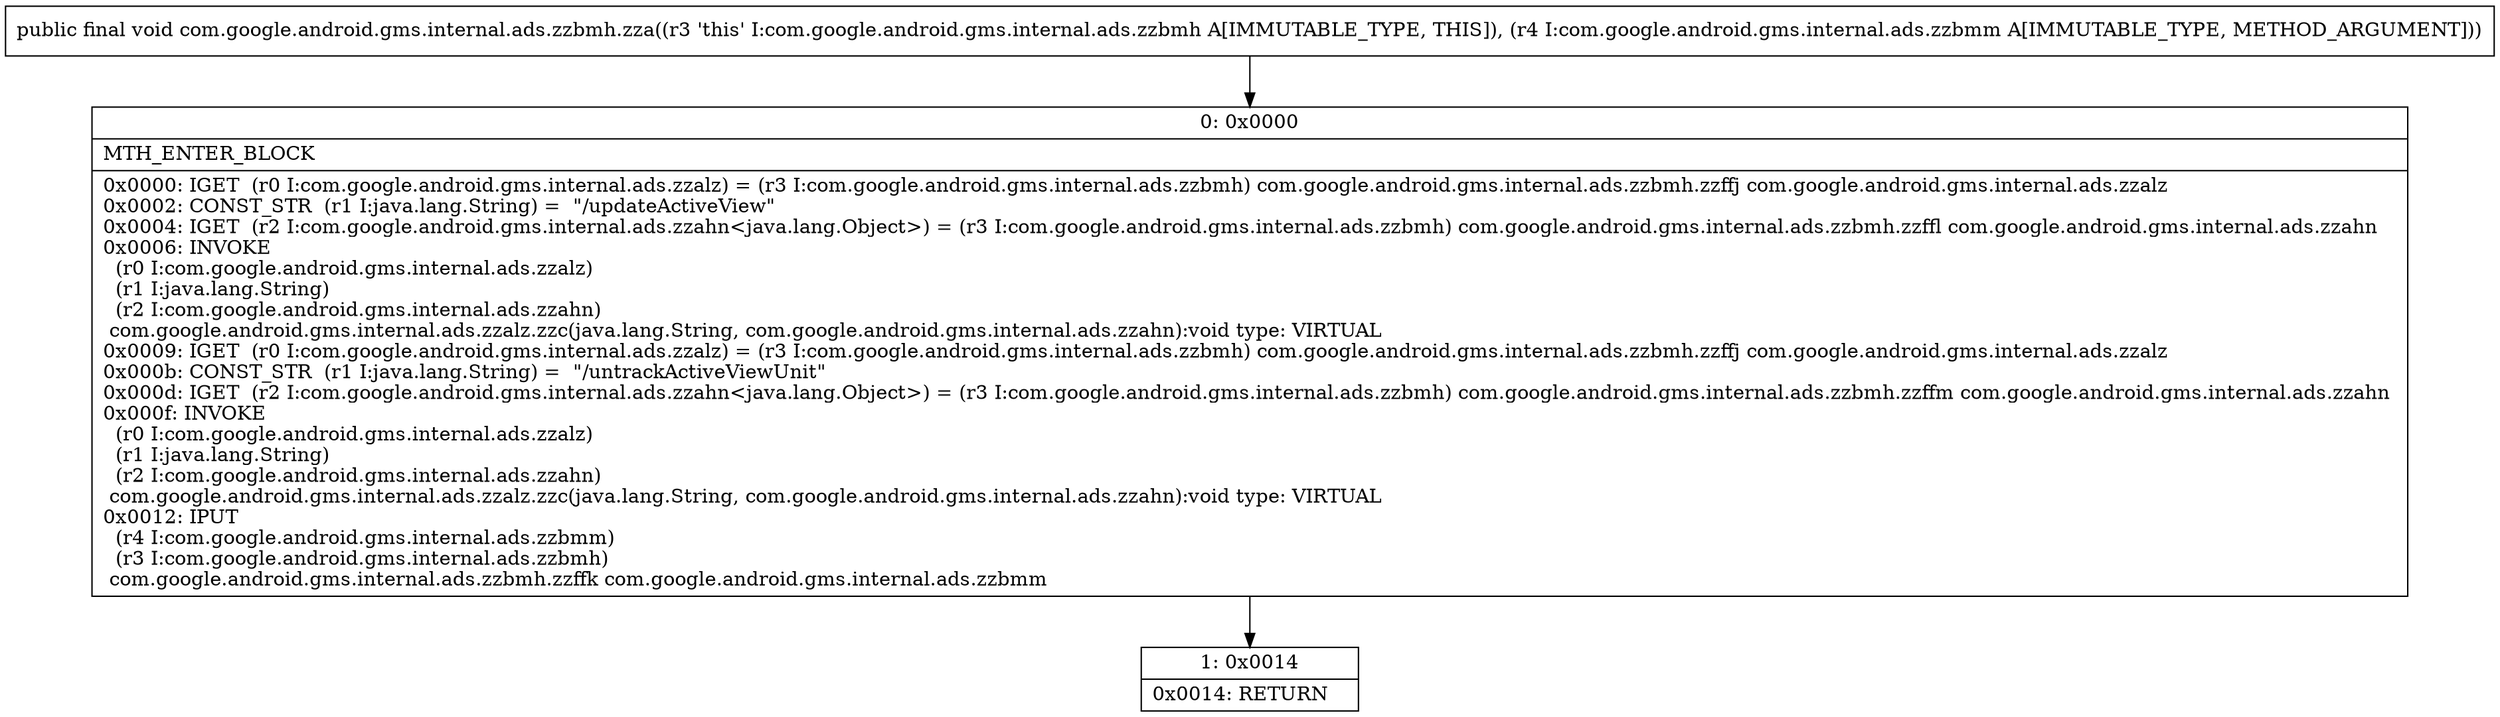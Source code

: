 digraph "CFG forcom.google.android.gms.internal.ads.zzbmh.zza(Lcom\/google\/android\/gms\/internal\/ads\/zzbmm;)V" {
Node_0 [shape=record,label="{0\:\ 0x0000|MTH_ENTER_BLOCK\l|0x0000: IGET  (r0 I:com.google.android.gms.internal.ads.zzalz) = (r3 I:com.google.android.gms.internal.ads.zzbmh) com.google.android.gms.internal.ads.zzbmh.zzffj com.google.android.gms.internal.ads.zzalz \l0x0002: CONST_STR  (r1 I:java.lang.String) =  \"\/updateActiveView\" \l0x0004: IGET  (r2 I:com.google.android.gms.internal.ads.zzahn\<java.lang.Object\>) = (r3 I:com.google.android.gms.internal.ads.zzbmh) com.google.android.gms.internal.ads.zzbmh.zzffl com.google.android.gms.internal.ads.zzahn \l0x0006: INVOKE  \l  (r0 I:com.google.android.gms.internal.ads.zzalz)\l  (r1 I:java.lang.String)\l  (r2 I:com.google.android.gms.internal.ads.zzahn)\l com.google.android.gms.internal.ads.zzalz.zzc(java.lang.String, com.google.android.gms.internal.ads.zzahn):void type: VIRTUAL \l0x0009: IGET  (r0 I:com.google.android.gms.internal.ads.zzalz) = (r3 I:com.google.android.gms.internal.ads.zzbmh) com.google.android.gms.internal.ads.zzbmh.zzffj com.google.android.gms.internal.ads.zzalz \l0x000b: CONST_STR  (r1 I:java.lang.String) =  \"\/untrackActiveViewUnit\" \l0x000d: IGET  (r2 I:com.google.android.gms.internal.ads.zzahn\<java.lang.Object\>) = (r3 I:com.google.android.gms.internal.ads.zzbmh) com.google.android.gms.internal.ads.zzbmh.zzffm com.google.android.gms.internal.ads.zzahn \l0x000f: INVOKE  \l  (r0 I:com.google.android.gms.internal.ads.zzalz)\l  (r1 I:java.lang.String)\l  (r2 I:com.google.android.gms.internal.ads.zzahn)\l com.google.android.gms.internal.ads.zzalz.zzc(java.lang.String, com.google.android.gms.internal.ads.zzahn):void type: VIRTUAL \l0x0012: IPUT  \l  (r4 I:com.google.android.gms.internal.ads.zzbmm)\l  (r3 I:com.google.android.gms.internal.ads.zzbmh)\l com.google.android.gms.internal.ads.zzbmh.zzffk com.google.android.gms.internal.ads.zzbmm \l}"];
Node_1 [shape=record,label="{1\:\ 0x0014|0x0014: RETURN   \l}"];
MethodNode[shape=record,label="{public final void com.google.android.gms.internal.ads.zzbmh.zza((r3 'this' I:com.google.android.gms.internal.ads.zzbmh A[IMMUTABLE_TYPE, THIS]), (r4 I:com.google.android.gms.internal.ads.zzbmm A[IMMUTABLE_TYPE, METHOD_ARGUMENT])) }"];
MethodNode -> Node_0;
Node_0 -> Node_1;
}

